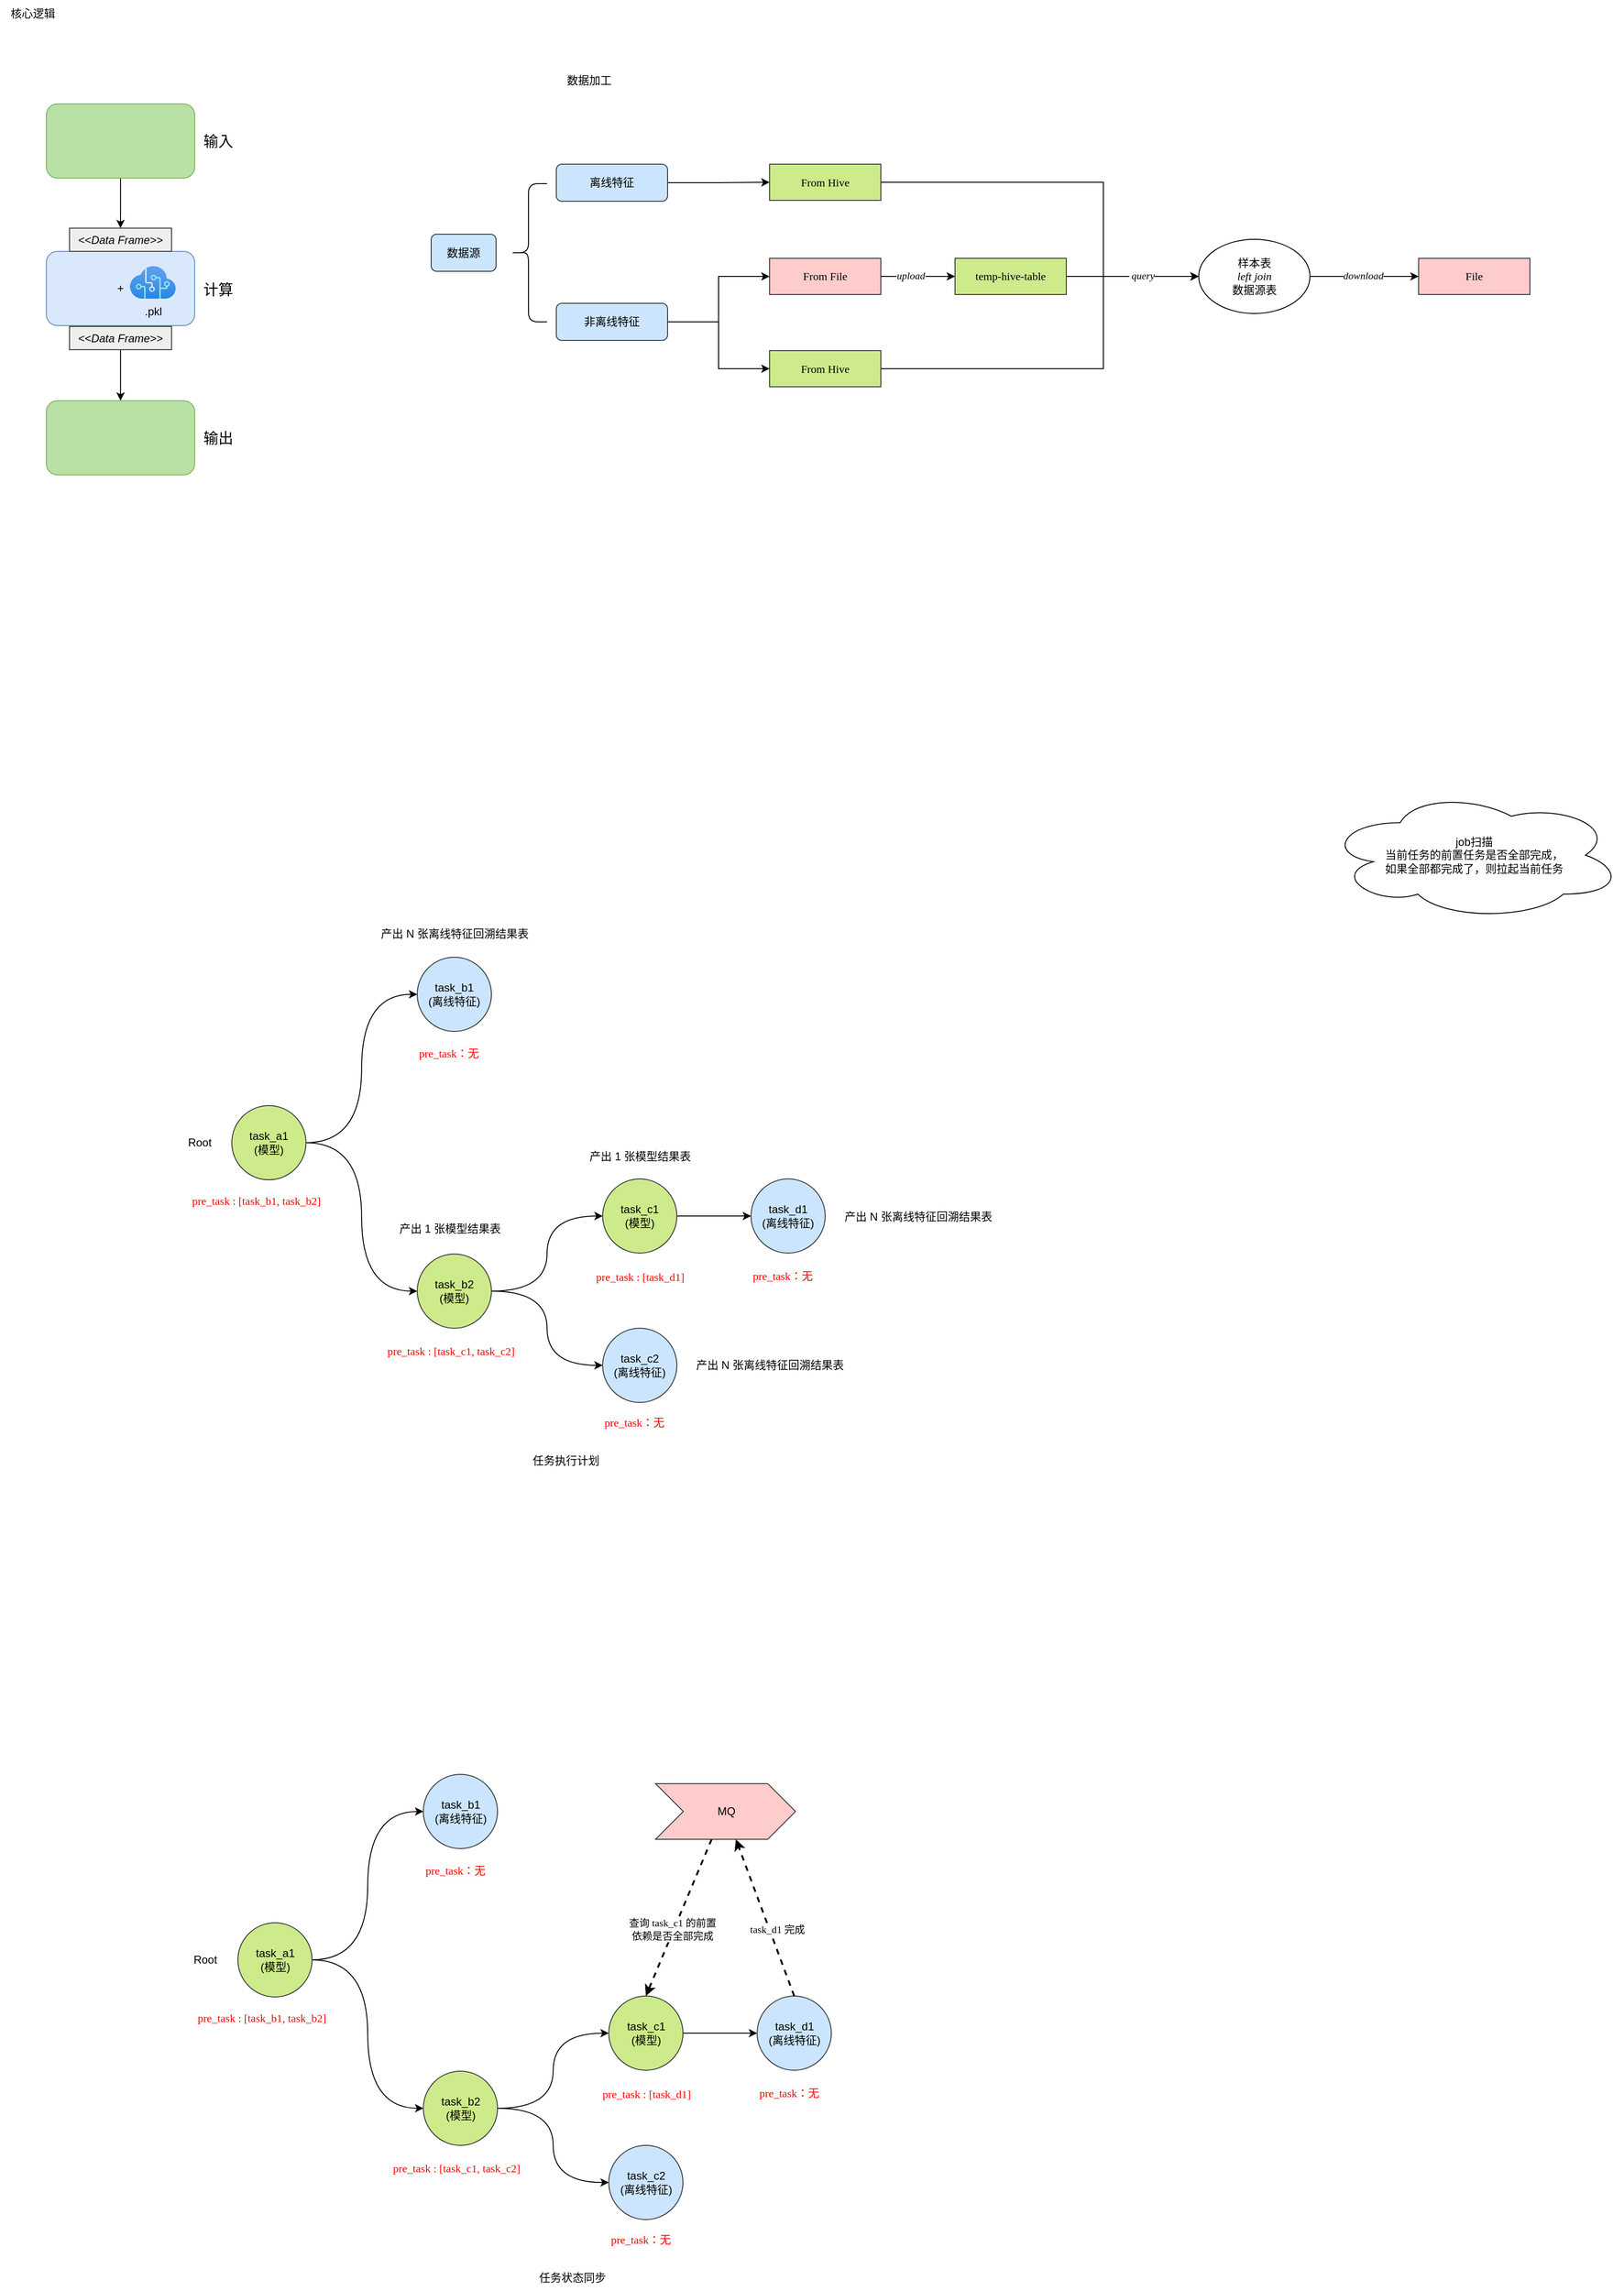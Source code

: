 <mxfile version="24.4.13" type="github">
  <diagram name="第 1 页" id="n6b7YTo9xRYVIJub2OFh">
    <mxGraphModel dx="1481" dy="801" grid="0" gridSize="10" guides="1" tooltips="1" connect="1" arrows="1" fold="1" page="1" pageScale="1" pageWidth="3300" pageHeight="4681" math="0" shadow="0">
      <root>
        <mxCell id="0" />
        <mxCell id="1" parent="0" />
        <mxCell id="AUZ5cjYiZUg6I3Q1X8R3-10" value="+" style="rounded=1;whiteSpace=wrap;html=1;fillColor=#dae8fc;strokeColor=#6c8ebf;" parent="1" vertex="1">
          <mxGeometry x="1200" y="679" width="160" height="80" as="geometry" />
        </mxCell>
        <mxCell id="AUZ5cjYiZUg6I3Q1X8R3-2" value="" style="image;aspect=fixed;html=1;points=[];align=center;fontSize=12;image=img/lib/azure2/ai_machine_learning/Cognitive_Services.svg;" parent="1" vertex="1">
          <mxGeometry x="1290" y="695" width="49.58" height="35" as="geometry" />
        </mxCell>
        <mxCell id="AUZ5cjYiZUg6I3Q1X8R3-33" style="edgeStyle=orthogonalEdgeStyle;rounded=0;orthogonalLoop=1;jettySize=auto;html=1;exitX=0.5;exitY=1;exitDx=0;exitDy=0;entryX=0.5;entryY=0;entryDx=0;entryDy=0;" parent="1" source="AUZ5cjYiZUg6I3Q1X8R3-9" target="AUZ5cjYiZUg6I3Q1X8R3-29" edge="1">
          <mxGeometry relative="1" as="geometry" />
        </mxCell>
        <mxCell id="AUZ5cjYiZUg6I3Q1X8R3-9" value="" style="rounded=1;whiteSpace=wrap;html=1;fillColor=#B9E0A5;strokeColor=#82b366;" parent="1" vertex="1">
          <mxGeometry x="1200" y="520" width="160" height="80" as="geometry" />
        </mxCell>
        <mxCell id="AUZ5cjYiZUg6I3Q1X8R3-11" value="" style="rounded=1;whiteSpace=wrap;html=1;fillColor=#B9E0A5;strokeColor=#82b366;" parent="1" vertex="1">
          <mxGeometry x="1200" y="840" width="160" height="80" as="geometry" />
        </mxCell>
        <mxCell id="AUZ5cjYiZUg6I3Q1X8R3-12" value="输入" style="text;html=1;align=center;verticalAlign=middle;resizable=0;points=[];autosize=1;strokeColor=none;fillColor=none;fontSize=16;fontStyle=0;horizontal=1;" parent="1" vertex="1">
          <mxGeometry x="1355" y="545" width="60" height="30" as="geometry" />
        </mxCell>
        <mxCell id="AUZ5cjYiZUg6I3Q1X8R3-13" value="计算" style="text;html=1;align=center;verticalAlign=middle;resizable=0;points=[];autosize=1;strokeColor=none;fillColor=none;fontSize=16;fontStyle=0;horizontal=1;" parent="1" vertex="1">
          <mxGeometry x="1355" y="705" width="60" height="30" as="geometry" />
        </mxCell>
        <mxCell id="AUZ5cjYiZUg6I3Q1X8R3-14" value="输出" style="text;html=1;align=center;verticalAlign=middle;resizable=0;points=[];autosize=1;strokeColor=none;fillColor=none;fontSize=16;fontStyle=0;horizontal=1;" parent="1" vertex="1">
          <mxGeometry x="1355" y="865" width="60" height="30" as="geometry" />
        </mxCell>
        <mxCell id="AUZ5cjYiZUg6I3Q1X8R3-15" value="" style="shape=image;html=1;verticalAlign=top;verticalLabelPosition=bottom;labelBackgroundColor=#ffffff;imageAspect=0;aspect=fixed;image=https://cdn3.iconfinder.com/data/icons/cad-database-presentation-spreadsheet-vector-fil-2/512/19-128.png;imageBackground=#B9E0A5;" parent="1" vertex="1">
          <mxGeometry x="1255" y="535" width="50" height="50" as="geometry" />
        </mxCell>
        <mxCell id="AUZ5cjYiZUg6I3Q1X8R3-16" value="" style="shape=image;html=1;verticalAlign=top;verticalLabelPosition=bottom;labelBackgroundColor=#ffffff;imageAspect=0;aspect=fixed;image=https://cdn0.iconfinder.com/data/icons/long-shadow-web-icons/512/python-128.png" parent="1" vertex="1">
          <mxGeometry x="1220" y="695" width="50" height="50" as="geometry" />
        </mxCell>
        <mxCell id="AUZ5cjYiZUg6I3Q1X8R3-21" value=".pkl" style="text;html=1;align=center;verticalAlign=middle;resizable=0;points=[];autosize=1;strokeColor=none;fillColor=none;" parent="1" vertex="1">
          <mxGeometry x="1294.79" y="729" width="40" height="30" as="geometry" />
        </mxCell>
        <mxCell id="AUZ5cjYiZUg6I3Q1X8R3-24" value="" style="shape=image;html=1;verticalAlign=top;verticalLabelPosition=bottom;labelBackgroundColor=#ffffff;imageAspect=0;aspect=fixed;image=https://cdn3.iconfinder.com/data/icons/cad-database-presentation-spreadsheet-vector-fil-2/512/19-128.png;imageBackground=#B9E0A5;" parent="1" vertex="1">
          <mxGeometry x="1255" y="855" width="50" height="50" as="geometry" />
        </mxCell>
        <mxCell id="AUZ5cjYiZUg6I3Q1X8R3-29" value="&lt;i&gt;&amp;lt;&amp;lt;Data Frame&amp;gt;&amp;gt;&lt;/i&gt;" style="rounded=0;whiteSpace=wrap;html=1;fillColor=#eeeeee;strokeColor=#36393d;" parent="1" vertex="1">
          <mxGeometry x="1225" y="654" width="110" height="25" as="geometry" />
        </mxCell>
        <mxCell id="AUZ5cjYiZUg6I3Q1X8R3-34" style="edgeStyle=orthogonalEdgeStyle;rounded=0;orthogonalLoop=1;jettySize=auto;html=1;exitX=0.5;exitY=1;exitDx=0;exitDy=0;entryX=0.5;entryY=0;entryDx=0;entryDy=0;" parent="1" source="AUZ5cjYiZUg6I3Q1X8R3-32" target="AUZ5cjYiZUg6I3Q1X8R3-11" edge="1">
          <mxGeometry relative="1" as="geometry" />
        </mxCell>
        <mxCell id="AUZ5cjYiZUg6I3Q1X8R3-32" value="&lt;i&gt;&amp;lt;&amp;lt;Data Frame&amp;gt;&amp;gt;&lt;/i&gt;" style="rounded=0;whiteSpace=wrap;html=1;fillColor=#eeeeee;strokeColor=#36393d;" parent="1" vertex="1">
          <mxGeometry x="1225" y="760" width="110" height="25" as="geometry" />
        </mxCell>
        <mxCell id="AUZ5cjYiZUg6I3Q1X8R3-49" style="edgeStyle=orthogonalEdgeStyle;rounded=0;orthogonalLoop=1;jettySize=auto;html=1;exitX=1;exitY=0.5;exitDx=0;exitDy=0;entryX=0;entryY=0.5;entryDx=0;entryDy=0;fontFamily=Comic Sans MS;" parent="1" source="AUZ5cjYiZUg6I3Q1X8R3-37" target="AUZ5cjYiZUg6I3Q1X8R3-39" edge="1">
          <mxGeometry relative="1" as="geometry" />
        </mxCell>
        <mxCell id="AUZ5cjYiZUg6I3Q1X8R3-37" value="离线特征" style="rounded=1;whiteSpace=wrap;html=1;fillColor=#cce5ff;strokeColor=#36393d;fontFamily=Comic Sans MS;" parent="1" vertex="1">
          <mxGeometry x="1750" y="585" width="120" height="40" as="geometry" />
        </mxCell>
        <mxCell id="AUZ5cjYiZUg6I3Q1X8R3-50" style="edgeStyle=orthogonalEdgeStyle;rounded=0;orthogonalLoop=1;jettySize=auto;html=1;exitX=1;exitY=0.5;exitDx=0;exitDy=0;entryX=0;entryY=0.5;entryDx=0;entryDy=0;fontFamily=Comic Sans MS;" parent="1" source="AUZ5cjYiZUg6I3Q1X8R3-38" target="AUZ5cjYiZUg6I3Q1X8R3-47" edge="1">
          <mxGeometry relative="1" as="geometry" />
        </mxCell>
        <mxCell id="AUZ5cjYiZUg6I3Q1X8R3-51" style="edgeStyle=orthogonalEdgeStyle;rounded=0;orthogonalLoop=1;jettySize=auto;html=1;exitX=1;exitY=0.5;exitDx=0;exitDy=0;entryX=0;entryY=0.5;entryDx=0;entryDy=0;fontFamily=Comic Sans MS;" parent="1" source="AUZ5cjYiZUg6I3Q1X8R3-38" target="AUZ5cjYiZUg6I3Q1X8R3-48" edge="1">
          <mxGeometry relative="1" as="geometry" />
        </mxCell>
        <mxCell id="AUZ5cjYiZUg6I3Q1X8R3-38" value="非离线特征" style="rounded=1;whiteSpace=wrap;html=1;fillColor=#cce5ff;strokeColor=#36393d;fontFamily=Comic Sans MS;" parent="1" vertex="1">
          <mxGeometry x="1750" y="735" width="120" height="40" as="geometry" />
        </mxCell>
        <mxCell id="AUZ5cjYiZUg6I3Q1X8R3-58" style="edgeStyle=orthogonalEdgeStyle;rounded=0;orthogonalLoop=1;jettySize=auto;html=1;exitX=1;exitY=0.5;exitDx=0;exitDy=0;entryX=0;entryY=0.5;entryDx=0;entryDy=0;fontFamily=Comic Sans MS;" parent="1" source="AUZ5cjYiZUg6I3Q1X8R3-39" target="AUZ5cjYiZUg6I3Q1X8R3-54" edge="1">
          <mxGeometry relative="1" as="geometry">
            <Array as="points">
              <mxPoint x="2340" y="605" />
              <mxPoint x="2340" y="706" />
            </Array>
          </mxGeometry>
        </mxCell>
        <mxCell id="AUZ5cjYiZUg6I3Q1X8R3-39" value="From Hive" style="rounded=0;whiteSpace=wrap;html=1;fillColor=#cdeb8b;strokeColor=#36393d;fontFamily=Comic Sans MS;" parent="1" vertex="1">
          <mxGeometry x="1980" y="585" width="120" height="39" as="geometry" />
        </mxCell>
        <mxCell id="AUZ5cjYiZUg6I3Q1X8R3-59" style="edgeStyle=orthogonalEdgeStyle;rounded=0;orthogonalLoop=1;jettySize=auto;html=1;exitX=1;exitY=0.5;exitDx=0;exitDy=0;entryX=0;entryY=0.5;entryDx=0;entryDy=0;fontFamily=Comic Sans MS;" parent="1" source="AUZ5cjYiZUg6I3Q1X8R3-47" target="AUZ5cjYiZUg6I3Q1X8R3-52" edge="1">
          <mxGeometry relative="1" as="geometry" />
        </mxCell>
        <mxCell id="AUZ5cjYiZUg6I3Q1X8R3-70" value="upload" style="edgeLabel;html=1;align=center;verticalAlign=middle;resizable=0;points=[];fontStyle=2;fontFamily=Comic Sans MS;" parent="AUZ5cjYiZUg6I3Q1X8R3-59" vertex="1" connectable="0">
          <mxGeometry x="-0.204" y="1" relative="1" as="geometry">
            <mxPoint as="offset" />
          </mxGeometry>
        </mxCell>
        <mxCell id="AUZ5cjYiZUg6I3Q1X8R3-47" value="From File" style="rounded=0;whiteSpace=wrap;html=1;fillColor=#ffcccc;strokeColor=#36393d;fontFamily=Comic Sans MS;" parent="1" vertex="1">
          <mxGeometry x="1980" y="686.5" width="120" height="39" as="geometry" />
        </mxCell>
        <mxCell id="AUZ5cjYiZUg6I3Q1X8R3-60" style="edgeStyle=orthogonalEdgeStyle;rounded=0;orthogonalLoop=1;jettySize=auto;html=1;exitX=1;exitY=0.5;exitDx=0;exitDy=0;entryX=0;entryY=0.5;entryDx=0;entryDy=0;fontFamily=Comic Sans MS;" parent="1" source="AUZ5cjYiZUg6I3Q1X8R3-48" target="AUZ5cjYiZUg6I3Q1X8R3-54" edge="1">
          <mxGeometry relative="1" as="geometry">
            <Array as="points">
              <mxPoint x="2340" y="806" />
              <mxPoint x="2340" y="706" />
            </Array>
          </mxGeometry>
        </mxCell>
        <mxCell id="AUZ5cjYiZUg6I3Q1X8R3-48" value="From Hive" style="rounded=0;whiteSpace=wrap;html=1;fillColor=#cdeb8b;strokeColor=#36393d;fontFamily=Comic Sans MS;" parent="1" vertex="1">
          <mxGeometry x="1980" y="786" width="120" height="39" as="geometry" />
        </mxCell>
        <mxCell id="AUZ5cjYiZUg6I3Q1X8R3-61" style="edgeStyle=orthogonalEdgeStyle;rounded=0;orthogonalLoop=1;jettySize=auto;html=1;exitX=1;exitY=0.5;exitDx=0;exitDy=0;entryX=0;entryY=0.5;entryDx=0;entryDy=0;fontFamily=Comic Sans MS;" parent="1" source="AUZ5cjYiZUg6I3Q1X8R3-52" target="AUZ5cjYiZUg6I3Q1X8R3-54" edge="1">
          <mxGeometry relative="1" as="geometry" />
        </mxCell>
        <mxCell id="AUZ5cjYiZUg6I3Q1X8R3-71" value="&amp;nbsp;query" style="edgeLabel;html=1;align=center;verticalAlign=middle;resizable=0;points=[];fontStyle=2;fontFamily=Comic Sans MS;" parent="AUZ5cjYiZUg6I3Q1X8R3-61" vertex="1" connectable="0">
          <mxGeometry x="0.137" y="1" relative="1" as="geometry">
            <mxPoint as="offset" />
          </mxGeometry>
        </mxCell>
        <mxCell id="AUZ5cjYiZUg6I3Q1X8R3-52" value="temp-hive-table" style="rounded=0;whiteSpace=wrap;html=1;fillColor=#cdeb8b;strokeColor=#36393d;fontFamily=Comic Sans MS;" parent="1" vertex="1">
          <mxGeometry x="2180" y="686.5" width="120" height="39" as="geometry" />
        </mxCell>
        <mxCell id="AUZ5cjYiZUg6I3Q1X8R3-67" value="" style="edgeStyle=orthogonalEdgeStyle;rounded=0;orthogonalLoop=1;jettySize=auto;html=1;fontStyle=2;fontFamily=Comic Sans MS;" parent="1" source="AUZ5cjYiZUg6I3Q1X8R3-54" target="AUZ5cjYiZUg6I3Q1X8R3-66" edge="1">
          <mxGeometry relative="1" as="geometry" />
        </mxCell>
        <mxCell id="AUZ5cjYiZUg6I3Q1X8R3-72" value="download" style="edgeLabel;html=1;align=center;verticalAlign=middle;resizable=0;points=[];fontStyle=2;fontFamily=Comic Sans MS;" parent="AUZ5cjYiZUg6I3Q1X8R3-67" vertex="1" connectable="0">
          <mxGeometry x="-0.298" relative="1" as="geometry">
            <mxPoint x="16" y="-1" as="offset" />
          </mxGeometry>
        </mxCell>
        <mxCell id="AUZ5cjYiZUg6I3Q1X8R3-54" value="样本表&lt;div&gt;&lt;i&gt;&lt;font&gt;left join&lt;/font&gt;&lt;/i&gt;&lt;/div&gt;&lt;div&gt;数据源表&lt;/div&gt;" style="ellipse;whiteSpace=wrap;html=1;align=center;fontFamily=Comic Sans MS;" parent="1" vertex="1">
          <mxGeometry x="2442.86" y="666" width="120" height="80" as="geometry" />
        </mxCell>
        <mxCell id="AUZ5cjYiZUg6I3Q1X8R3-62" value="" style="shape=curlyBracket;whiteSpace=wrap;html=1;rounded=1;labelPosition=left;verticalLabelPosition=middle;align=right;verticalAlign=middle;fontFamily=Comic Sans MS;" parent="1" vertex="1">
          <mxGeometry x="1700" y="606" width="40" height="149" as="geometry" />
        </mxCell>
        <mxCell id="AUZ5cjYiZUg6I3Q1X8R3-65" value="数据源" style="rounded=1;whiteSpace=wrap;html=1;fillColor=#cce5ff;strokeColor=#36393d;fontFamily=Comic Sans MS;" parent="1" vertex="1">
          <mxGeometry x="1615" y="660.5" width="70" height="40" as="geometry" />
        </mxCell>
        <mxCell id="AUZ5cjYiZUg6I3Q1X8R3-66" value="File" style="rounded=0;whiteSpace=wrap;html=1;fillColor=#ffcccc;strokeColor=#36393d;fontFamily=Comic Sans MS;" parent="1" vertex="1">
          <mxGeometry x="2680" y="686.5" width="120" height="39" as="geometry" />
        </mxCell>
        <mxCell id="AUZ5cjYiZUg6I3Q1X8R3-68" value="核心逻辑" style="text;html=1;align=center;verticalAlign=middle;resizable=0;points=[];autosize=1;strokeColor=none;fillColor=none;" parent="1" vertex="1">
          <mxGeometry x="1150" y="408" width="70" height="30" as="geometry" />
        </mxCell>
        <mxCell id="AUZ5cjYiZUg6I3Q1X8R3-69" value="数据加工" style="text;html=1;align=center;verticalAlign=middle;resizable=0;points=[];autosize=1;strokeColor=none;fillColor=none;" parent="1" vertex="1">
          <mxGeometry x="1750" y="480" width="70" height="30" as="geometry" />
        </mxCell>
        <mxCell id="pTHhAxhejdS0mzWOY1_l-7" style="rounded=0;orthogonalLoop=1;jettySize=auto;html=1;exitX=1;exitY=0.5;exitDx=0;exitDy=0;entryX=0;entryY=0.5;entryDx=0;entryDy=0;edgeStyle=orthogonalEdgeStyle;curved=1;" edge="1" parent="1" source="pTHhAxhejdS0mzWOY1_l-1" target="pTHhAxhejdS0mzWOY1_l-2">
          <mxGeometry relative="1" as="geometry" />
        </mxCell>
        <mxCell id="pTHhAxhejdS0mzWOY1_l-8" style="rounded=0;orthogonalLoop=1;jettySize=auto;html=1;exitX=1;exitY=0.5;exitDx=0;exitDy=0;entryX=0;entryY=0.5;entryDx=0;entryDy=0;edgeStyle=orthogonalEdgeStyle;curved=1;" edge="1" parent="1" source="pTHhAxhejdS0mzWOY1_l-1" target="pTHhAxhejdS0mzWOY1_l-3">
          <mxGeometry relative="1" as="geometry" />
        </mxCell>
        <mxCell id="pTHhAxhejdS0mzWOY1_l-1" value="task_a1&lt;br&gt;(模型)" style="ellipse;whiteSpace=wrap;html=1;aspect=fixed;fillColor=#cdeb8b;strokeColor=#36393d;" vertex="1" parent="1">
          <mxGeometry x="1400" y="1600" width="80" height="80" as="geometry" />
        </mxCell>
        <mxCell id="pTHhAxhejdS0mzWOY1_l-2" value="task_b1&lt;div&gt;(离线特征)&lt;/div&gt;" style="ellipse;whiteSpace=wrap;html=1;aspect=fixed;fillColor=#cce5ff;strokeColor=#36393d;" vertex="1" parent="1">
          <mxGeometry x="1600" y="1440" width="80" height="80" as="geometry" />
        </mxCell>
        <mxCell id="pTHhAxhejdS0mzWOY1_l-9" style="rounded=0;orthogonalLoop=1;jettySize=auto;html=1;exitX=1;exitY=0.5;exitDx=0;exitDy=0;entryX=0;entryY=0.5;entryDx=0;entryDy=0;edgeStyle=orthogonalEdgeStyle;curved=1;" edge="1" parent="1" source="pTHhAxhejdS0mzWOY1_l-3" target="pTHhAxhejdS0mzWOY1_l-5">
          <mxGeometry relative="1" as="geometry" />
        </mxCell>
        <mxCell id="pTHhAxhejdS0mzWOY1_l-10" style="rounded=0;orthogonalLoop=1;jettySize=auto;html=1;exitX=1;exitY=0.5;exitDx=0;exitDy=0;entryX=0;entryY=0.5;entryDx=0;entryDy=0;edgeStyle=orthogonalEdgeStyle;curved=1;" edge="1" parent="1" source="pTHhAxhejdS0mzWOY1_l-3" target="pTHhAxhejdS0mzWOY1_l-4">
          <mxGeometry relative="1" as="geometry" />
        </mxCell>
        <mxCell id="pTHhAxhejdS0mzWOY1_l-3" value="task_b2&lt;div&gt;(模型)&lt;/div&gt;" style="ellipse;whiteSpace=wrap;html=1;aspect=fixed;fillColor=#cdeb8b;strokeColor=#36393d;" vertex="1" parent="1">
          <mxGeometry x="1600" y="1760" width="80" height="80" as="geometry" />
        </mxCell>
        <mxCell id="pTHhAxhejdS0mzWOY1_l-4" value="task_c2&lt;div&gt;(离线特征)&lt;/div&gt;" style="ellipse;whiteSpace=wrap;html=1;aspect=fixed;fillColor=#cce5ff;strokeColor=#36393d;" vertex="1" parent="1">
          <mxGeometry x="1800" y="1840" width="80" height="80" as="geometry" />
        </mxCell>
        <mxCell id="pTHhAxhejdS0mzWOY1_l-11" style="edgeStyle=orthogonalEdgeStyle;rounded=0;orthogonalLoop=1;jettySize=auto;html=1;exitX=1;exitY=0.5;exitDx=0;exitDy=0;" edge="1" parent="1" source="pTHhAxhejdS0mzWOY1_l-5" target="pTHhAxhejdS0mzWOY1_l-6">
          <mxGeometry relative="1" as="geometry" />
        </mxCell>
        <mxCell id="pTHhAxhejdS0mzWOY1_l-5" value="task_c1&lt;br&gt;(模型)" style="ellipse;whiteSpace=wrap;html=1;aspect=fixed;fillColor=#cdeb8b;strokeColor=#36393d;" vertex="1" parent="1">
          <mxGeometry x="1800" y="1679" width="80" height="80" as="geometry" />
        </mxCell>
        <mxCell id="pTHhAxhejdS0mzWOY1_l-6" value="task_d1&lt;div&gt;(离线特征)&lt;/div&gt;" style="ellipse;whiteSpace=wrap;html=1;aspect=fixed;fillColor=#cce5ff;strokeColor=#36393d;" vertex="1" parent="1">
          <mxGeometry x="1960" y="1679" width="80" height="80" as="geometry" />
        </mxCell>
        <mxCell id="pTHhAxhejdS0mzWOY1_l-12" value="job扫描&lt;div&gt;当前任务的前置任务是否全部完成，&lt;/div&gt;&lt;div&gt;如果全部都完成了，则拉起当前任务&lt;/div&gt;" style="ellipse;shape=cloud;whiteSpace=wrap;html=1;" vertex="1" parent="1">
          <mxGeometry x="2580" y="1260" width="320" height="140" as="geometry" />
        </mxCell>
        <mxCell id="pTHhAxhejdS0mzWOY1_l-65" value="产出 N 张离线特征回溯结果表" style="text;html=1;align=center;verticalAlign=middle;resizable=0;points=[];autosize=1;strokeColor=none;fillColor=none;" vertex="1" parent="1">
          <mxGeometry x="1550" y="1400" width="180" height="30" as="geometry" />
        </mxCell>
        <mxCell id="pTHhAxhejdS0mzWOY1_l-66" value="产出 1 张模型结果表" style="text;html=1;align=center;verticalAlign=middle;resizable=0;points=[];autosize=1;strokeColor=none;fillColor=none;" vertex="1" parent="1">
          <mxGeometry x="1570" y="1718" width="130" height="30" as="geometry" />
        </mxCell>
        <mxCell id="pTHhAxhejdS0mzWOY1_l-67" value="产出 N 张离线特征回溯结果表" style="text;html=1;align=center;verticalAlign=middle;resizable=0;points=[];autosize=1;strokeColor=none;fillColor=none;" vertex="1" parent="1">
          <mxGeometry x="2050" y="1705" width="180" height="30" as="geometry" />
        </mxCell>
        <mxCell id="pTHhAxhejdS0mzWOY1_l-68" value="产出 1 张模型结果表" style="text;html=1;align=center;verticalAlign=middle;resizable=0;points=[];autosize=1;strokeColor=none;fillColor=none;" vertex="1" parent="1">
          <mxGeometry x="1775" y="1640" width="130" height="30" as="geometry" />
        </mxCell>
        <mxCell id="pTHhAxhejdS0mzWOY1_l-69" value="产出 N 张离线特征回溯结果表" style="text;html=1;align=center;verticalAlign=middle;resizable=0;points=[];autosize=1;strokeColor=none;fillColor=none;" vertex="1" parent="1">
          <mxGeometry x="1890" y="1865" width="180" height="30" as="geometry" />
        </mxCell>
        <mxCell id="pTHhAxhejdS0mzWOY1_l-70" value="Root" style="text;html=1;align=center;verticalAlign=middle;resizable=0;points=[];autosize=1;strokeColor=none;fillColor=none;" vertex="1" parent="1">
          <mxGeometry x="1339.58" y="1625" width="50" height="30" as="geometry" />
        </mxCell>
        <mxCell id="pTHhAxhejdS0mzWOY1_l-72" value="任务执行计划" style="text;html=1;align=center;verticalAlign=middle;resizable=0;points=[];autosize=1;strokeColor=none;fillColor=none;" vertex="1" parent="1">
          <mxGeometry x="1710" y="1968" width="100" height="30" as="geometry" />
        </mxCell>
        <mxCell id="pTHhAxhejdS0mzWOY1_l-73" value="pre_task : [task_b1, task_b2]" style="text;html=1;align=center;verticalAlign=middle;resizable=0;points=[];autosize=1;strokeColor=none;fillColor=none;fontFamily=Comic Sans MS;fontColor=#FF0000;" vertex="1" parent="1">
          <mxGeometry x="1333" y="1690" width="185" height="26" as="geometry" />
        </mxCell>
        <mxCell id="pTHhAxhejdS0mzWOY1_l-74" value="pre_task : [task_c1, task_c2]" style="text;html=1;align=center;verticalAlign=middle;resizable=0;points=[];autosize=1;strokeColor=none;fillColor=none;fontFamily=Comic Sans MS;fontColor=#FF0000;" vertex="1" parent="1">
          <mxGeometry x="1544" y="1852" width="183" height="26" as="geometry" />
        </mxCell>
        <mxCell id="pTHhAxhejdS0mzWOY1_l-75" value="pre_task : [task_d1]" style="text;html=1;align=center;verticalAlign=middle;resizable=0;points=[];autosize=1;strokeColor=none;fillColor=none;fontFamily=Comic Sans MS;fontColor=#FF0000;" vertex="1" parent="1">
          <mxGeometry x="1774" y="1772" width="132" height="26" as="geometry" />
        </mxCell>
        <mxCell id="pTHhAxhejdS0mzWOY1_l-77" value="&lt;span style=&quot;font-size: 12px; font-style: normal; font-variant-ligatures: normal; font-variant-caps: normal; font-weight: 400; letter-spacing: normal; orphans: 2; text-align: center; text-indent: 0px; text-transform: none; widows: 2; word-spacing: 0px; -webkit-text-stroke-width: 0px; white-space: nowrap; background-color: rgb(251, 251, 251); text-decoration-thickness: initial; text-decoration-style: initial; text-decoration-color: initial; float: none; display: inline !important;&quot;&gt;pre_task：无&lt;/span&gt;" style="text;whiteSpace=wrap;html=1;fontFamily=Comic Sans MS;fontColor=#FF0000;" vertex="1" parent="1">
          <mxGeometry x="1600" y="1530" width="80" height="40" as="geometry" />
        </mxCell>
        <mxCell id="pTHhAxhejdS0mzWOY1_l-78" value="&lt;span style=&quot;font-size: 12px; font-style: normal; font-variant-ligatures: normal; font-variant-caps: normal; font-weight: 400; letter-spacing: normal; orphans: 2; text-align: center; text-indent: 0px; text-transform: none; widows: 2; word-spacing: 0px; -webkit-text-stroke-width: 0px; white-space: nowrap; background-color: rgb(251, 251, 251); text-decoration-thickness: initial; text-decoration-style: initial; text-decoration-color: initial; float: none; display: inline !important;&quot;&gt;pre_task：无&lt;/span&gt;" style="text;whiteSpace=wrap;html=1;fontFamily=Comic Sans MS;fontColor=#FF0000;" vertex="1" parent="1">
          <mxGeometry x="1800" y="1928" width="80" height="40" as="geometry" />
        </mxCell>
        <mxCell id="pTHhAxhejdS0mzWOY1_l-79" value="&lt;span style=&quot;font-size: 12px; font-style: normal; font-variant-ligatures: normal; font-variant-caps: normal; font-weight: 400; letter-spacing: normal; orphans: 2; text-align: center; text-indent: 0px; text-transform: none; widows: 2; word-spacing: 0px; -webkit-text-stroke-width: 0px; white-space: nowrap; background-color: rgb(251, 251, 251); text-decoration-thickness: initial; text-decoration-style: initial; text-decoration-color: initial; float: none; display: inline !important;&quot;&gt;pre_task：无&lt;/span&gt;" style="text;whiteSpace=wrap;html=1;fontFamily=Comic Sans MS;fontColor=#FF0000;" vertex="1" parent="1">
          <mxGeometry x="1960" y="1770" width="80" height="40" as="geometry" />
        </mxCell>
        <mxCell id="pTHhAxhejdS0mzWOY1_l-80" style="rounded=0;orthogonalLoop=1;jettySize=auto;html=1;exitX=1;exitY=0.5;exitDx=0;exitDy=0;entryX=0;entryY=0.5;entryDx=0;entryDy=0;edgeStyle=orthogonalEdgeStyle;curved=1;" edge="1" parent="1" source="pTHhAxhejdS0mzWOY1_l-82" target="pTHhAxhejdS0mzWOY1_l-83">
          <mxGeometry relative="1" as="geometry" />
        </mxCell>
        <mxCell id="pTHhAxhejdS0mzWOY1_l-81" style="rounded=0;orthogonalLoop=1;jettySize=auto;html=1;exitX=1;exitY=0.5;exitDx=0;exitDy=0;entryX=0;entryY=0.5;entryDx=0;entryDy=0;edgeStyle=orthogonalEdgeStyle;curved=1;" edge="1" parent="1" source="pTHhAxhejdS0mzWOY1_l-82" target="pTHhAxhejdS0mzWOY1_l-86">
          <mxGeometry relative="1" as="geometry" />
        </mxCell>
        <mxCell id="pTHhAxhejdS0mzWOY1_l-82" value="task_a1&lt;br&gt;(模型)" style="ellipse;whiteSpace=wrap;html=1;aspect=fixed;fillColor=#cdeb8b;strokeColor=#36393d;" vertex="1" parent="1">
          <mxGeometry x="1406.58" y="2481" width="80" height="80" as="geometry" />
        </mxCell>
        <mxCell id="pTHhAxhejdS0mzWOY1_l-83" value="task_b1&lt;div&gt;(离线特征)&lt;/div&gt;" style="ellipse;whiteSpace=wrap;html=1;aspect=fixed;fillColor=#cce5ff;strokeColor=#36393d;" vertex="1" parent="1">
          <mxGeometry x="1606.58" y="2321" width="80" height="80" as="geometry" />
        </mxCell>
        <mxCell id="pTHhAxhejdS0mzWOY1_l-84" style="rounded=0;orthogonalLoop=1;jettySize=auto;html=1;exitX=1;exitY=0.5;exitDx=0;exitDy=0;entryX=0;entryY=0.5;entryDx=0;entryDy=0;edgeStyle=orthogonalEdgeStyle;curved=1;" edge="1" parent="1" source="pTHhAxhejdS0mzWOY1_l-86" target="pTHhAxhejdS0mzWOY1_l-89">
          <mxGeometry relative="1" as="geometry" />
        </mxCell>
        <mxCell id="pTHhAxhejdS0mzWOY1_l-85" style="rounded=0;orthogonalLoop=1;jettySize=auto;html=1;exitX=1;exitY=0.5;exitDx=0;exitDy=0;entryX=0;entryY=0.5;entryDx=0;entryDy=0;edgeStyle=orthogonalEdgeStyle;curved=1;" edge="1" parent="1" source="pTHhAxhejdS0mzWOY1_l-86" target="pTHhAxhejdS0mzWOY1_l-87">
          <mxGeometry relative="1" as="geometry" />
        </mxCell>
        <mxCell id="pTHhAxhejdS0mzWOY1_l-86" value="task_b2&lt;div&gt;(模型)&lt;/div&gt;" style="ellipse;whiteSpace=wrap;html=1;aspect=fixed;fillColor=#cdeb8b;strokeColor=#36393d;" vertex="1" parent="1">
          <mxGeometry x="1606.58" y="2641" width="80" height="80" as="geometry" />
        </mxCell>
        <mxCell id="pTHhAxhejdS0mzWOY1_l-87" value="task_c2&lt;div&gt;(离线特征)&lt;/div&gt;" style="ellipse;whiteSpace=wrap;html=1;aspect=fixed;fillColor=#cce5ff;strokeColor=#36393d;" vertex="1" parent="1">
          <mxGeometry x="1806.58" y="2721" width="80" height="80" as="geometry" />
        </mxCell>
        <mxCell id="pTHhAxhejdS0mzWOY1_l-88" style="edgeStyle=orthogonalEdgeStyle;rounded=0;orthogonalLoop=1;jettySize=auto;html=1;exitX=1;exitY=0.5;exitDx=0;exitDy=0;" edge="1" parent="1" source="pTHhAxhejdS0mzWOY1_l-89" target="pTHhAxhejdS0mzWOY1_l-90">
          <mxGeometry relative="1" as="geometry" />
        </mxCell>
        <mxCell id="pTHhAxhejdS0mzWOY1_l-89" value="task_c1&lt;br&gt;(模型)" style="ellipse;whiteSpace=wrap;html=1;aspect=fixed;fillColor=#cdeb8b;strokeColor=#36393d;" vertex="1" parent="1">
          <mxGeometry x="1806.58" y="2560" width="80" height="80" as="geometry" />
        </mxCell>
        <mxCell id="pTHhAxhejdS0mzWOY1_l-90" value="task_d1&lt;div&gt;(离线特征)&lt;/div&gt;" style="ellipse;whiteSpace=wrap;html=1;aspect=fixed;fillColor=#cce5ff;strokeColor=#36393d;" vertex="1" parent="1">
          <mxGeometry x="1966.58" y="2560" width="80" height="80" as="geometry" />
        </mxCell>
        <mxCell id="pTHhAxhejdS0mzWOY1_l-96" value="Root" style="text;html=1;align=center;verticalAlign=middle;resizable=0;points=[];autosize=1;strokeColor=none;fillColor=none;" vertex="1" parent="1">
          <mxGeometry x="1346.16" y="2506" width="50" height="30" as="geometry" />
        </mxCell>
        <mxCell id="pTHhAxhejdS0mzWOY1_l-97" value="任务状态同步" style="text;html=1;align=center;verticalAlign=middle;resizable=0;points=[];autosize=1;strokeColor=none;fillColor=none;" vertex="1" parent="1">
          <mxGeometry x="1721.58" y="2851" width="90" height="26" as="geometry" />
        </mxCell>
        <mxCell id="pTHhAxhejdS0mzWOY1_l-98" value="pre_task : [task_b1, task_b2]" style="text;html=1;align=center;verticalAlign=middle;resizable=0;points=[];autosize=1;strokeColor=none;fillColor=none;fontFamily=Comic Sans MS;fontColor=#FF0000;" vertex="1" parent="1">
          <mxGeometry x="1339.58" y="2571" width="185" height="26" as="geometry" />
        </mxCell>
        <mxCell id="pTHhAxhejdS0mzWOY1_l-99" value="pre_task : [task_c1, task_c2]" style="text;html=1;align=center;verticalAlign=middle;resizable=0;points=[];autosize=1;strokeColor=none;fillColor=none;fontFamily=Comic Sans MS;fontColor=#FF0000;" vertex="1" parent="1">
          <mxGeometry x="1550.58" y="2733" width="183" height="26" as="geometry" />
        </mxCell>
        <mxCell id="pTHhAxhejdS0mzWOY1_l-100" value="pre_task : [task_d1]" style="text;html=1;align=center;verticalAlign=middle;resizable=0;points=[];autosize=1;strokeColor=none;fillColor=none;fontFamily=Comic Sans MS;fontColor=#FF0000;" vertex="1" parent="1">
          <mxGeometry x="1780.58" y="2653" width="132" height="26" as="geometry" />
        </mxCell>
        <mxCell id="pTHhAxhejdS0mzWOY1_l-101" value="&lt;span style=&quot;font-size: 12px; font-style: normal; font-variant-ligatures: normal; font-variant-caps: normal; font-weight: 400; letter-spacing: normal; orphans: 2; text-align: center; text-indent: 0px; text-transform: none; widows: 2; word-spacing: 0px; -webkit-text-stroke-width: 0px; white-space: nowrap; background-color: rgb(251, 251, 251); text-decoration-thickness: initial; text-decoration-style: initial; text-decoration-color: initial; float: none; display: inline !important;&quot;&gt;pre_task：无&lt;/span&gt;" style="text;whiteSpace=wrap;html=1;fontFamily=Comic Sans MS;fontColor=#FF0000;" vertex="1" parent="1">
          <mxGeometry x="1606.58" y="2411" width="80" height="40" as="geometry" />
        </mxCell>
        <mxCell id="pTHhAxhejdS0mzWOY1_l-102" value="&lt;span style=&quot;font-size: 12px; font-style: normal; font-variant-ligatures: normal; font-variant-caps: normal; font-weight: 400; letter-spacing: normal; orphans: 2; text-align: center; text-indent: 0px; text-transform: none; widows: 2; word-spacing: 0px; -webkit-text-stroke-width: 0px; white-space: nowrap; background-color: rgb(251, 251, 251); text-decoration-thickness: initial; text-decoration-style: initial; text-decoration-color: initial; float: none; display: inline !important;&quot;&gt;pre_task：无&lt;/span&gt;" style="text;whiteSpace=wrap;html=1;fontFamily=Comic Sans MS;fontColor=#FF0000;" vertex="1" parent="1">
          <mxGeometry x="1806.58" y="2809" width="80" height="40" as="geometry" />
        </mxCell>
        <mxCell id="pTHhAxhejdS0mzWOY1_l-103" value="&lt;span style=&quot;font-size: 12px; font-style: normal; font-variant-ligatures: normal; font-variant-caps: normal; font-weight: 400; letter-spacing: normal; orphans: 2; text-align: center; text-indent: 0px; text-transform: none; widows: 2; word-spacing: 0px; -webkit-text-stroke-width: 0px; white-space: nowrap; background-color: rgb(251, 251, 251); text-decoration-thickness: initial; text-decoration-style: initial; text-decoration-color: initial; float: none; display: inline !important;&quot;&gt;pre_task：无&lt;/span&gt;" style="text;whiteSpace=wrap;html=1;fontFamily=Comic Sans MS;fontColor=#FF0000;" vertex="1" parent="1">
          <mxGeometry x="1966.58" y="2651" width="80" height="40" as="geometry" />
        </mxCell>
        <mxCell id="pTHhAxhejdS0mzWOY1_l-113" style="rounded=0;orthogonalLoop=1;jettySize=auto;html=1;exitX=0;exitY=0;exitDx=60.5;exitDy=60;exitPerimeter=0;entryX=0.5;entryY=0;entryDx=0;entryDy=0;dashed=1;strokeWidth=2;" edge="1" parent="1" source="pTHhAxhejdS0mzWOY1_l-111" target="pTHhAxhejdS0mzWOY1_l-89">
          <mxGeometry relative="1" as="geometry" />
        </mxCell>
        <mxCell id="pTHhAxhejdS0mzWOY1_l-115" value="查询 task_c1 的前置&lt;div&gt;依赖是否全部完成&lt;/div&gt;" style="edgeLabel;html=1;align=center;verticalAlign=middle;resizable=0;points=[];fontFamily=Comic Sans MS;" vertex="1" connectable="0" parent="pTHhAxhejdS0mzWOY1_l-113">
          <mxGeometry x="-0.138" y="-2" relative="1" as="geometry">
            <mxPoint x="-10" y="25" as="offset" />
          </mxGeometry>
        </mxCell>
        <mxCell id="pTHhAxhejdS0mzWOY1_l-111" value="MQ" style="html=1;shadow=0;dashed=0;align=center;verticalAlign=middle;shape=mxgraph.arrows2.arrow;dy=0;dx=30;notch=30;fillColor=#ffcccc;strokeColor=#36393d;" vertex="1" parent="1">
          <mxGeometry x="1857" y="2331" width="151" height="60" as="geometry" />
        </mxCell>
        <mxCell id="pTHhAxhejdS0mzWOY1_l-112" style="rounded=0;orthogonalLoop=1;jettySize=auto;html=1;exitX=0.5;exitY=0;exitDx=0;exitDy=0;dashed=1;strokeWidth=2;" edge="1" parent="1" source="pTHhAxhejdS0mzWOY1_l-90" target="pTHhAxhejdS0mzWOY1_l-111">
          <mxGeometry relative="1" as="geometry" />
        </mxCell>
        <mxCell id="pTHhAxhejdS0mzWOY1_l-114" value="task_d1 完成" style="edgeLabel;html=1;align=center;verticalAlign=middle;resizable=0;points=[];fontFamily=Comic Sans MS;" vertex="1" connectable="0" parent="pTHhAxhejdS0mzWOY1_l-112">
          <mxGeometry x="0.002" y="-1" relative="1" as="geometry">
            <mxPoint x="12" y="13" as="offset" />
          </mxGeometry>
        </mxCell>
      </root>
    </mxGraphModel>
  </diagram>
</mxfile>
